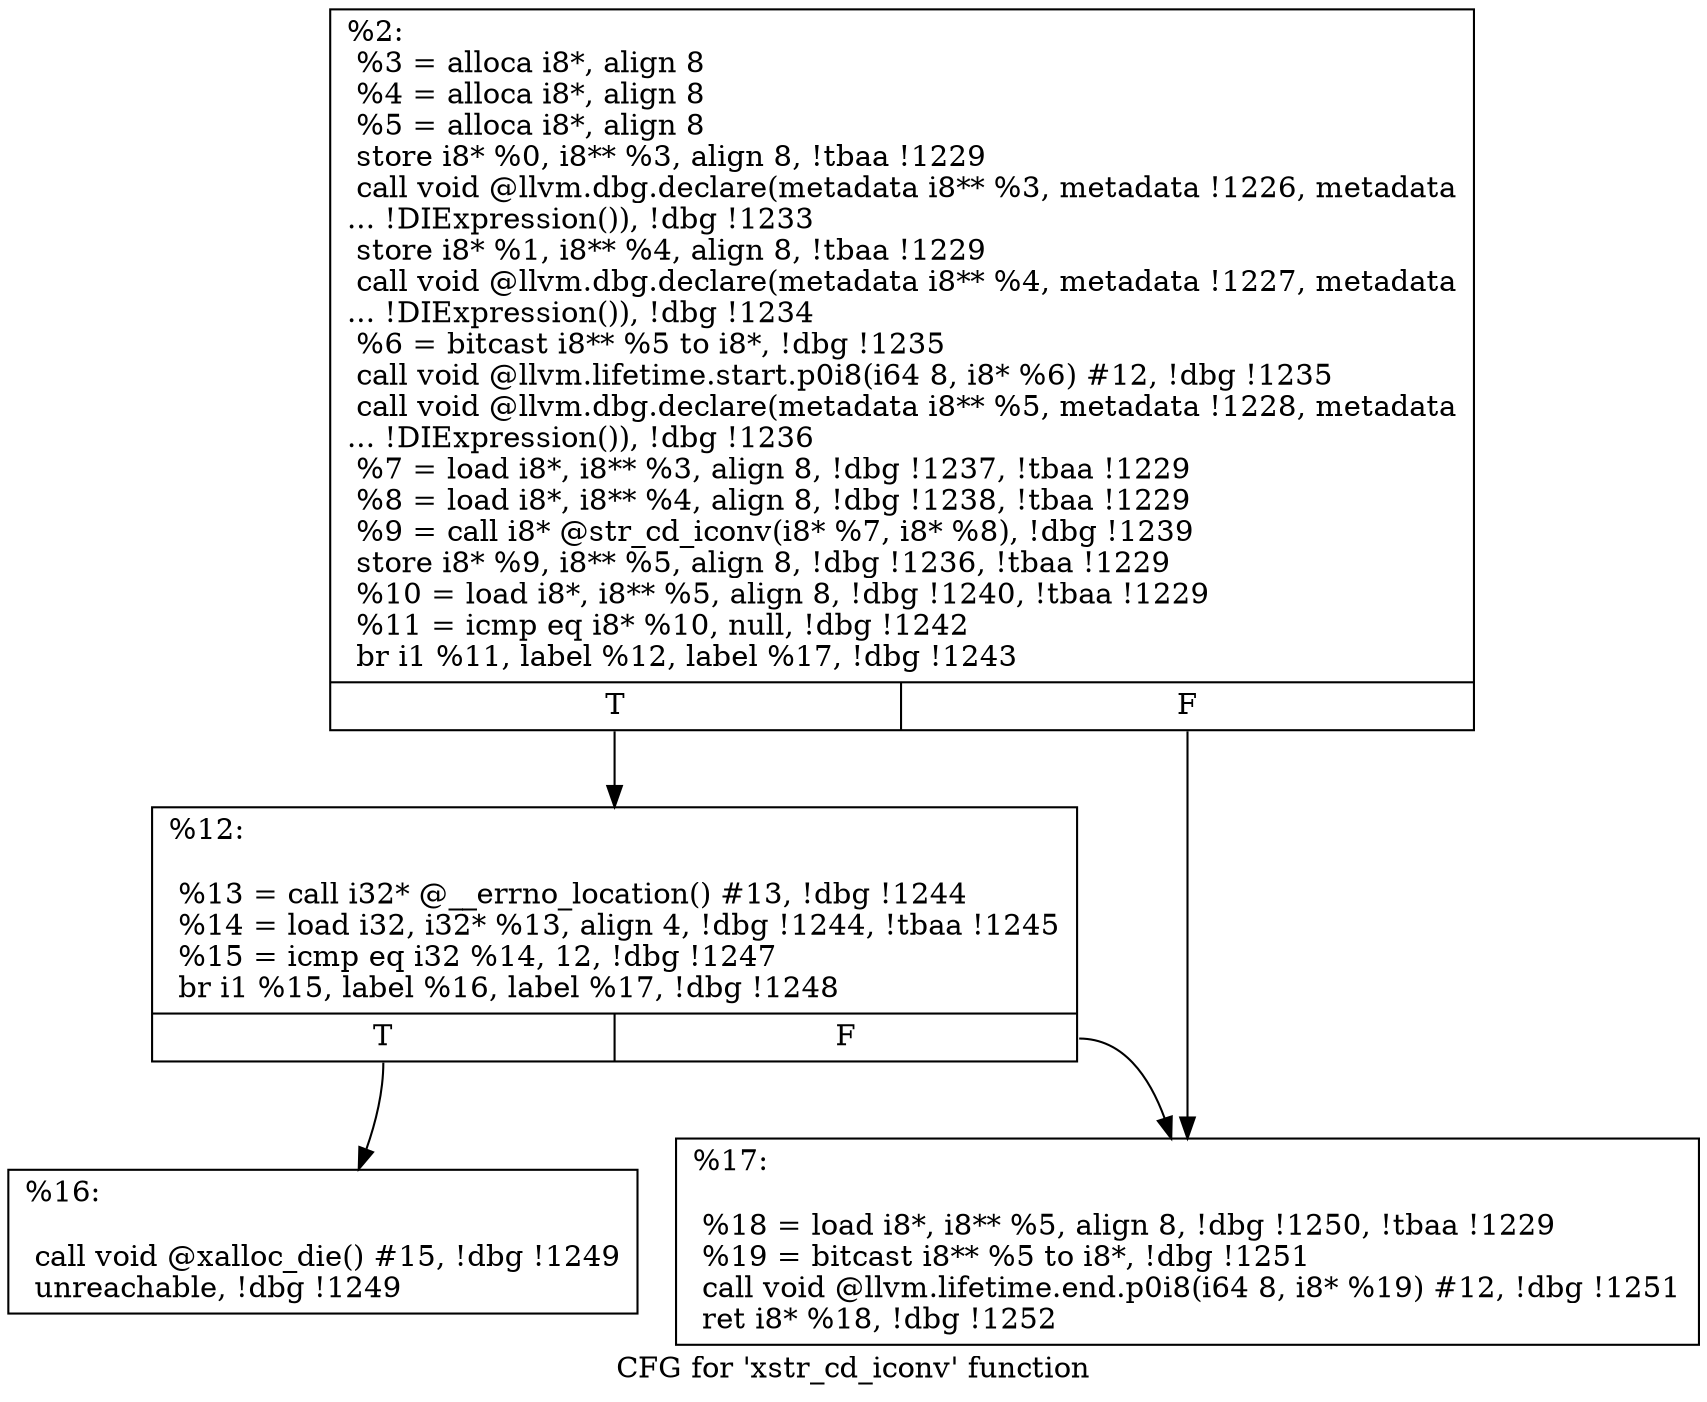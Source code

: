 digraph "CFG for 'xstr_cd_iconv' function" {
	label="CFG for 'xstr_cd_iconv' function";

	Node0x1b3f040 [shape=record,label="{%2:\l  %3 = alloca i8*, align 8\l  %4 = alloca i8*, align 8\l  %5 = alloca i8*, align 8\l  store i8* %0, i8** %3, align 8, !tbaa !1229\l  call void @llvm.dbg.declare(metadata i8** %3, metadata !1226, metadata\l... !DIExpression()), !dbg !1233\l  store i8* %1, i8** %4, align 8, !tbaa !1229\l  call void @llvm.dbg.declare(metadata i8** %4, metadata !1227, metadata\l... !DIExpression()), !dbg !1234\l  %6 = bitcast i8** %5 to i8*, !dbg !1235\l  call void @llvm.lifetime.start.p0i8(i64 8, i8* %6) #12, !dbg !1235\l  call void @llvm.dbg.declare(metadata i8** %5, metadata !1228, metadata\l... !DIExpression()), !dbg !1236\l  %7 = load i8*, i8** %3, align 8, !dbg !1237, !tbaa !1229\l  %8 = load i8*, i8** %4, align 8, !dbg !1238, !tbaa !1229\l  %9 = call i8* @str_cd_iconv(i8* %7, i8* %8), !dbg !1239\l  store i8* %9, i8** %5, align 8, !dbg !1236, !tbaa !1229\l  %10 = load i8*, i8** %5, align 8, !dbg !1240, !tbaa !1229\l  %11 = icmp eq i8* %10, null, !dbg !1242\l  br i1 %11, label %12, label %17, !dbg !1243\l|{<s0>T|<s1>F}}"];
	Node0x1b3f040:s0 -> Node0x1b41090;
	Node0x1b3f040:s1 -> Node0x1b41130;
	Node0x1b41090 [shape=record,label="{%12:\l\l  %13 = call i32* @__errno_location() #13, !dbg !1244\l  %14 = load i32, i32* %13, align 4, !dbg !1244, !tbaa !1245\l  %15 = icmp eq i32 %14, 12, !dbg !1247\l  br i1 %15, label %16, label %17, !dbg !1248\l|{<s0>T|<s1>F}}"];
	Node0x1b41090:s0 -> Node0x1b410e0;
	Node0x1b41090:s1 -> Node0x1b41130;
	Node0x1b410e0 [shape=record,label="{%16:\l\l  call void @xalloc_die() #15, !dbg !1249\l  unreachable, !dbg !1249\l}"];
	Node0x1b41130 [shape=record,label="{%17:\l\l  %18 = load i8*, i8** %5, align 8, !dbg !1250, !tbaa !1229\l  %19 = bitcast i8** %5 to i8*, !dbg !1251\l  call void @llvm.lifetime.end.p0i8(i64 8, i8* %19) #12, !dbg !1251\l  ret i8* %18, !dbg !1252\l}"];
}
